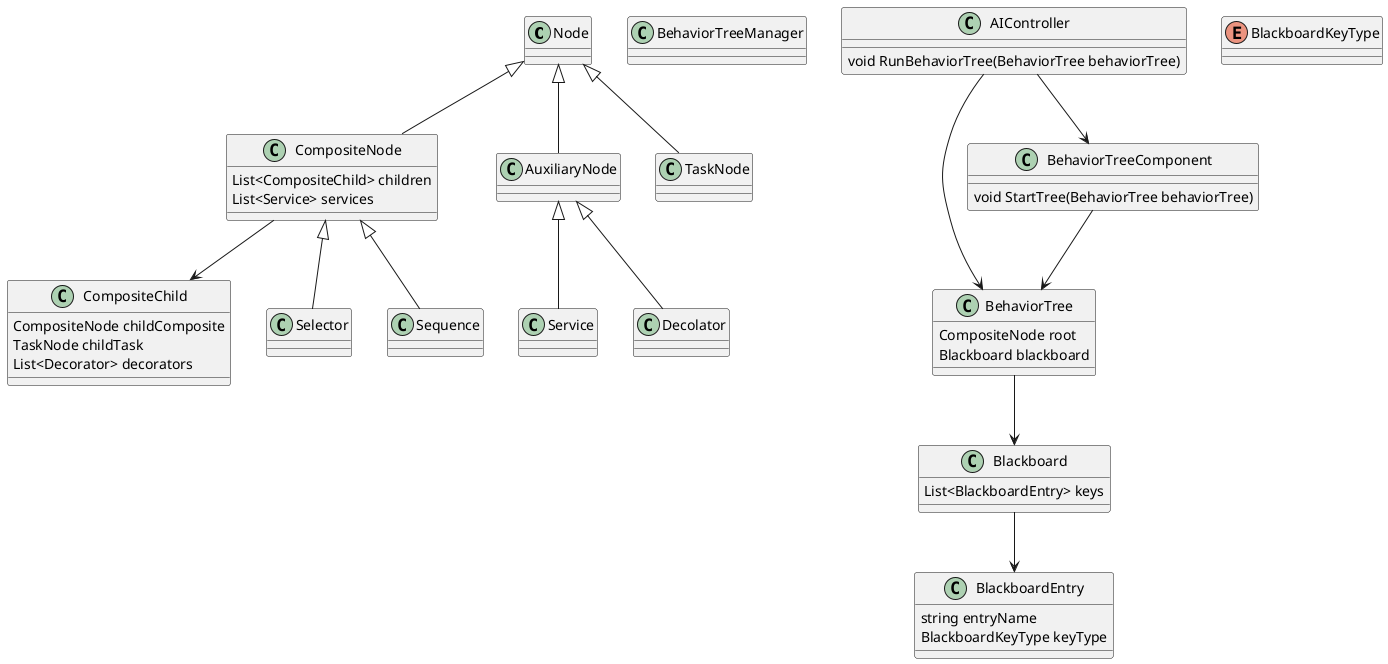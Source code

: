 ﻿@startuml BehaviourTree

class Node

class CompositeNode{
    List<CompositeChild> children
    List<Service> services
}
class CompositeChild{
    CompositeNode childComposite
    TaskNode childTask
    List<Decorator> decorators
}
class Selector
class Sequence

CompositeNode-->CompositeChild

CompositeNode<|--Selector
CompositeNode<|--Sequence

class AuxiliaryNode
class Service
class Decolator

AuxiliaryNode<|-- Service
AuxiliaryNode<|-- Decolator

class TaskNode

Node<|--CompositeNode
Node<|--AuxiliaryNode
Node<|--TaskNode

class BehaviorTreeManager{
    
}
class BehaviorTree{
    CompositeNode root
    Blackboard blackboard
}
class  BehaviorTreeComponent{
    void StartTree(BehaviorTree behaviorTree)
}
class Blackboard{
    List<BlackboardEntry> keys
}
enum BlackboardKeyType
class BlackboardEntry{
    string entryName
    BlackboardKeyType keyType
}

BehaviorTree-->Blackboard
Blackboard-->BlackboardEntry
BehaviorTreeComponent-->BehaviorTree

class AIController{
    void RunBehaviorTree(BehaviorTree behaviorTree)
}

AIController-->BehaviorTree
AIController-->BehaviorTreeComponent

@enduml
